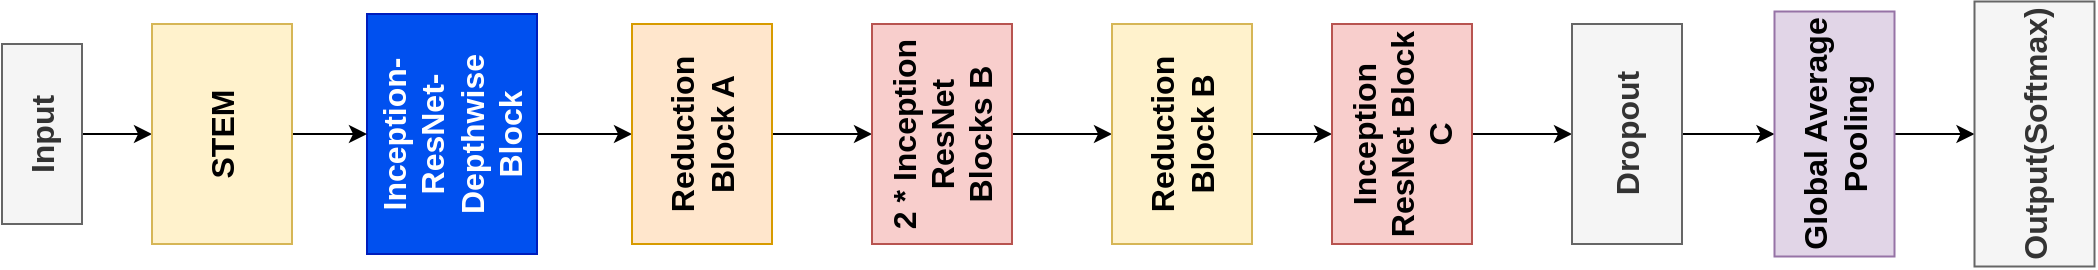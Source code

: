 <mxfile version="24.2.1" type="device">
  <diagram name="Page-1" id="LDauwiDIof29YG4QVMVU">
    <mxGraphModel dx="1434" dy="746" grid="0" gridSize="10" guides="1" tooltips="1" connect="1" arrows="1" fold="1" page="0" pageScale="1" pageWidth="827" pageHeight="1169" math="0" shadow="0">
      <root>
        <mxCell id="0" />
        <mxCell id="1" parent="0" />
        <mxCell id="0JtQwpQYnw94Y0UQ3Tsz-1" style="edgeStyle=orthogonalEdgeStyle;rounded=0;orthogonalLoop=1;jettySize=auto;html=1;exitX=0.5;exitY=1;exitDx=0;exitDy=0;entryX=0.5;entryY=0;entryDx=0;entryDy=0;" parent="1" source="0JtQwpQYnw94Y0UQ3Tsz-2" target="0JtQwpQYnw94Y0UQ3Tsz-19" edge="1">
          <mxGeometry relative="1" as="geometry" />
        </mxCell>
        <mxCell id="0JtQwpQYnw94Y0UQ3Tsz-2" value="&lt;b&gt;&lt;font style=&quot;font-size: 16px;&quot;&gt;Input&lt;/font&gt;&lt;/b&gt;" style="rounded=0;whiteSpace=wrap;html=1;fillColor=#f5f5f5;fontColor=#333333;strokeColor=#666666;rotation=-90;" parent="1" vertex="1">
          <mxGeometry y="110" width="90" height="40" as="geometry" />
        </mxCell>
        <mxCell id="0JtQwpQYnw94Y0UQ3Tsz-3" value="" style="edgeStyle=orthogonalEdgeStyle;rounded=0;orthogonalLoop=1;jettySize=auto;html=1;" parent="1" source="0JtQwpQYnw94Y0UQ3Tsz-4" target="0JtQwpQYnw94Y0UQ3Tsz-6" edge="1">
          <mxGeometry relative="1" as="geometry" />
        </mxCell>
        <mxCell id="0JtQwpQYnw94Y0UQ3Tsz-4" value="&lt;span style=&quot;font-size: 16px;&quot;&gt;&lt;b&gt;Inception-ResNet-Depthwise Block&lt;/b&gt;&lt;/span&gt;" style="rounded=0;whiteSpace=wrap;html=1;fillColor=#0050ef;strokeColor=#001DBC;rotation=-90;fontColor=#ffffff;" parent="1" vertex="1">
          <mxGeometry x="190" y="87.5" width="120" height="85" as="geometry" />
        </mxCell>
        <mxCell id="0JtQwpQYnw94Y0UQ3Tsz-5" value="" style="edgeStyle=orthogonalEdgeStyle;rounded=0;orthogonalLoop=1;jettySize=auto;html=1;" parent="1" source="0JtQwpQYnw94Y0UQ3Tsz-6" target="0JtQwpQYnw94Y0UQ3Tsz-8" edge="1">
          <mxGeometry relative="1" as="geometry" />
        </mxCell>
        <mxCell id="0JtQwpQYnw94Y0UQ3Tsz-6" value="&lt;span style=&quot;font-size: 16px;&quot;&gt;&lt;b&gt;Reduction Block A&lt;/b&gt;&lt;/span&gt;" style="rounded=0;whiteSpace=wrap;html=1;fillColor=#ffe6cc;strokeColor=#d79b00;rotation=-90;" parent="1" vertex="1">
          <mxGeometry x="320" y="95" width="110" height="70" as="geometry" />
        </mxCell>
        <mxCell id="0JtQwpQYnw94Y0UQ3Tsz-7" value="" style="edgeStyle=orthogonalEdgeStyle;rounded=0;orthogonalLoop=1;jettySize=auto;html=1;" parent="1" source="0JtQwpQYnw94Y0UQ3Tsz-8" target="0JtQwpQYnw94Y0UQ3Tsz-10" edge="1">
          <mxGeometry relative="1" as="geometry" />
        </mxCell>
        <mxCell id="0JtQwpQYnw94Y0UQ3Tsz-8" value="&lt;span style=&quot;font-size: 16px;&quot;&gt;&lt;b&gt;2 * Inception ResNet Blocks B&lt;/b&gt;&lt;/span&gt;" style="rounded=0;whiteSpace=wrap;html=1;fillColor=#f8cecc;strokeColor=#b85450;rotation=-90;" parent="1" vertex="1">
          <mxGeometry x="440" y="95" width="110" height="70" as="geometry" />
        </mxCell>
        <mxCell id="0JtQwpQYnw94Y0UQ3Tsz-9" value="" style="edgeStyle=orthogonalEdgeStyle;rounded=0;orthogonalLoop=1;jettySize=auto;html=1;" parent="1" source="0JtQwpQYnw94Y0UQ3Tsz-10" target="0JtQwpQYnw94Y0UQ3Tsz-12" edge="1">
          <mxGeometry relative="1" as="geometry" />
        </mxCell>
        <mxCell id="0JtQwpQYnw94Y0UQ3Tsz-10" value="&lt;span style=&quot;font-size: 16px;&quot;&gt;&lt;b&gt;Reduction Block B&lt;/b&gt;&lt;/span&gt;" style="rounded=0;whiteSpace=wrap;html=1;fillColor=#fff2cc;strokeColor=#d6b656;rotation=-90;" parent="1" vertex="1">
          <mxGeometry x="560" y="95" width="110" height="70" as="geometry" />
        </mxCell>
        <mxCell id="0JtQwpQYnw94Y0UQ3Tsz-11" value="" style="edgeStyle=orthogonalEdgeStyle;rounded=0;orthogonalLoop=1;jettySize=auto;html=1;" parent="1" source="0JtQwpQYnw94Y0UQ3Tsz-12" target="0JtQwpQYnw94Y0UQ3Tsz-14" edge="1">
          <mxGeometry relative="1" as="geometry" />
        </mxCell>
        <mxCell id="0JtQwpQYnw94Y0UQ3Tsz-12" value="&lt;span style=&quot;font-size: 16px;&quot;&gt;&lt;b&gt;Inception ResNet Block C&lt;/b&gt;&lt;/span&gt;" style="rounded=0;whiteSpace=wrap;html=1;fillColor=#f8cecc;strokeColor=#b85450;rotation=-90;" parent="1" vertex="1">
          <mxGeometry x="670" y="95" width="110" height="70" as="geometry" />
        </mxCell>
        <mxCell id="0JtQwpQYnw94Y0UQ3Tsz-13" value="" style="edgeStyle=orthogonalEdgeStyle;rounded=0;orthogonalLoop=1;jettySize=auto;html=1;" parent="1" source="0JtQwpQYnw94Y0UQ3Tsz-14" target="0JtQwpQYnw94Y0UQ3Tsz-16" edge="1">
          <mxGeometry relative="1" as="geometry" />
        </mxCell>
        <mxCell id="0JtQwpQYnw94Y0UQ3Tsz-14" value="&lt;span style=&quot;font-size: 16px;&quot;&gt;&lt;b&gt;Dropout&lt;/b&gt;&lt;/span&gt;" style="rounded=0;whiteSpace=wrap;html=1;fillColor=#f5f5f5;strokeColor=#666666;rotation=-90;fontColor=#333333;" parent="1" vertex="1">
          <mxGeometry x="782.5" y="102.5" width="110" height="55" as="geometry" />
        </mxCell>
        <mxCell id="0JtQwpQYnw94Y0UQ3Tsz-15" value="" style="edgeStyle=orthogonalEdgeStyle;rounded=0;orthogonalLoop=1;jettySize=auto;html=1;" parent="1" source="0JtQwpQYnw94Y0UQ3Tsz-16" target="0JtQwpQYnw94Y0UQ3Tsz-17" edge="1">
          <mxGeometry relative="1" as="geometry" />
        </mxCell>
        <mxCell id="0JtQwpQYnw94Y0UQ3Tsz-16" value="&lt;span style=&quot;font-size: 16px;&quot;&gt;&lt;b&gt;Global Average Pooling&lt;/b&gt;&lt;/span&gt;" style="rounded=0;whiteSpace=wrap;html=1;fillColor=#e1d5e7;strokeColor=#9673a6;rotation=-90;" parent="1" vertex="1">
          <mxGeometry x="880" y="100" width="122.5" height="60" as="geometry" />
        </mxCell>
        <mxCell id="0JtQwpQYnw94Y0UQ3Tsz-17" value="&lt;span style=&quot;font-size: 16px;&quot;&gt;&lt;b&gt;Output(Softmax)&lt;/b&gt;&lt;/span&gt;" style="rounded=0;whiteSpace=wrap;html=1;fillColor=#f5f5f5;strokeColor=#666666;rotation=-90;fontColor=#333333;" parent="1" vertex="1">
          <mxGeometry x="975" y="100" width="132.5" height="60" as="geometry" />
        </mxCell>
        <mxCell id="0JtQwpQYnw94Y0UQ3Tsz-18" style="edgeStyle=orthogonalEdgeStyle;rounded=0;orthogonalLoop=1;jettySize=auto;html=1;exitX=0.5;exitY=1;exitDx=0;exitDy=0;entryX=0.5;entryY=0;entryDx=0;entryDy=0;" parent="1" source="0JtQwpQYnw94Y0UQ3Tsz-19" target="0JtQwpQYnw94Y0UQ3Tsz-4" edge="1">
          <mxGeometry relative="1" as="geometry" />
        </mxCell>
        <mxCell id="0JtQwpQYnw94Y0UQ3Tsz-19" value="&lt;span style=&quot;font-size: 16px;&quot;&gt;&lt;b&gt;STEM&lt;/b&gt;&lt;/span&gt;" style="rounded=0;whiteSpace=wrap;html=1;fillColor=#fff2cc;strokeColor=#d6b656;rotation=-90;" parent="1" vertex="1">
          <mxGeometry x="80" y="95" width="110" height="70" as="geometry" />
        </mxCell>
      </root>
    </mxGraphModel>
  </diagram>
</mxfile>
